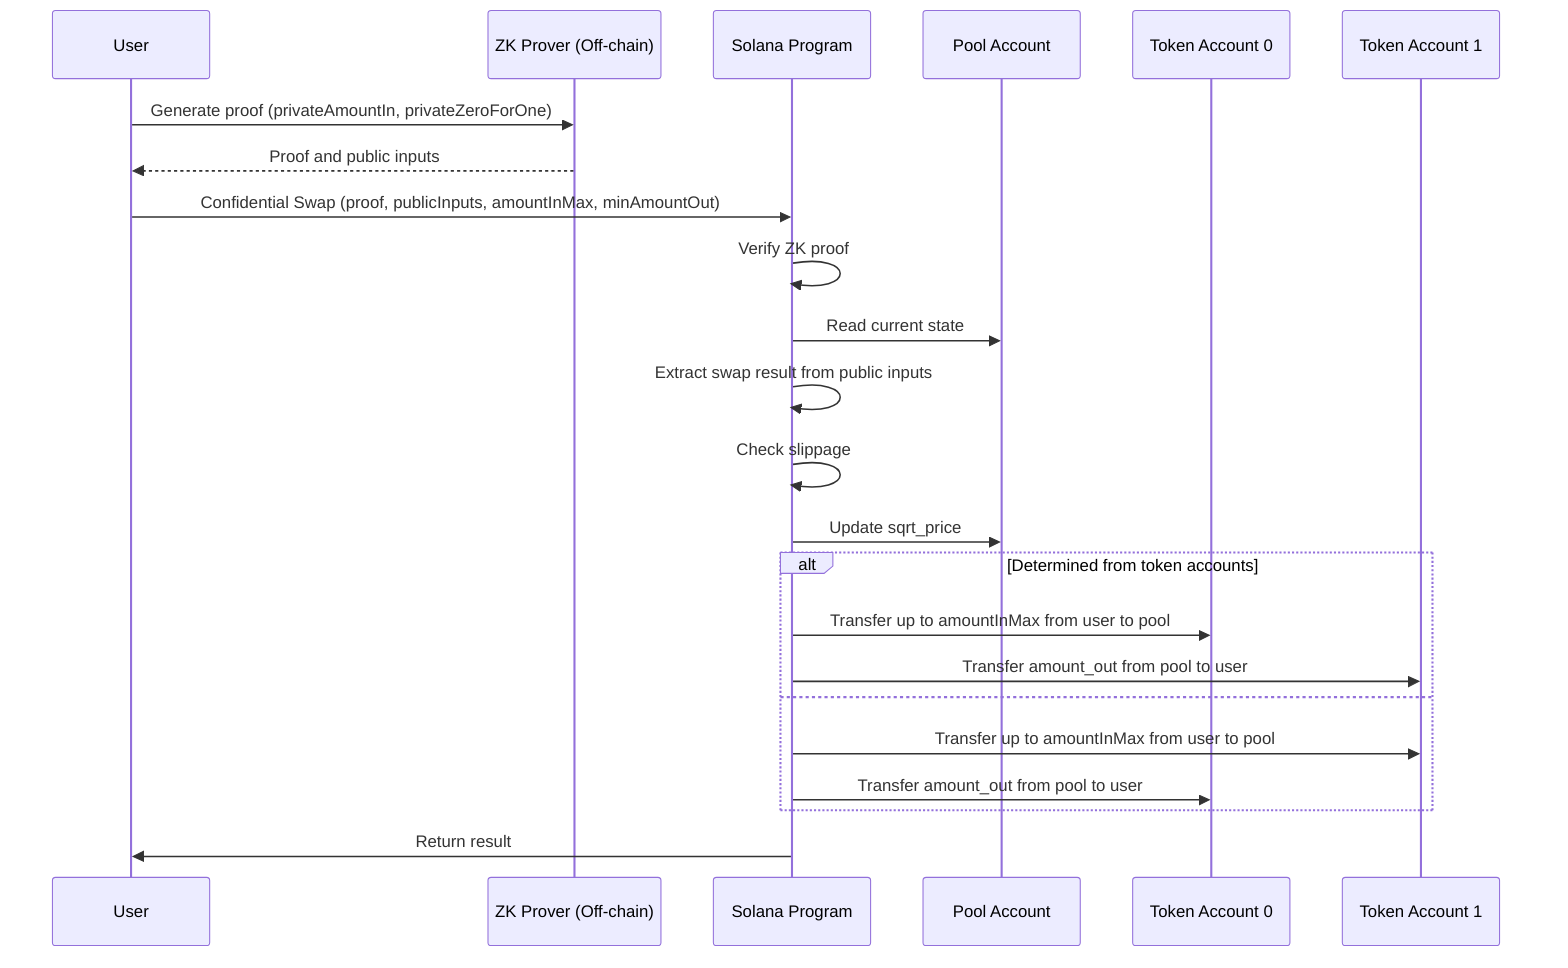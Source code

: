 %% Confidential Swap Flow
sequenceDiagram
    participant User
    participant ZKProver as ZK Prover (Off-chain)
    participant SolanaProgram as Solana Program
    participant PoolAccount as Pool Account
    participant TokenAccount0 as Token Account 0
    participant TokenAccount1 as Token Account 1

    User->>ZKProver: Generate proof (privateAmountIn, privateZeroForOne)
    ZKProver-->>User: Proof and public inputs
    User->>SolanaProgram: Confidential Swap (proof, publicInputs, amountInMax, minAmountOut)
    SolanaProgram->>SolanaProgram: Verify ZK proof
    SolanaProgram->>PoolAccount: Read current state
    SolanaProgram->>SolanaProgram: Extract swap result from public inputs
    SolanaProgram->>SolanaProgram: Check slippage
    SolanaProgram->>PoolAccount: Update sqrt_price
    alt Determined from token accounts
        SolanaProgram->>TokenAccount0: Transfer up to amountInMax from user to pool
        SolanaProgram->>TokenAccount1: Transfer amount_out from pool to user
    else
        SolanaProgram->>TokenAccount1: Transfer up to amountInMax from user to pool
        SolanaProgram->>TokenAccount0: Transfer amount_out from pool to user
    end
    SolanaProgram->>User: Return result